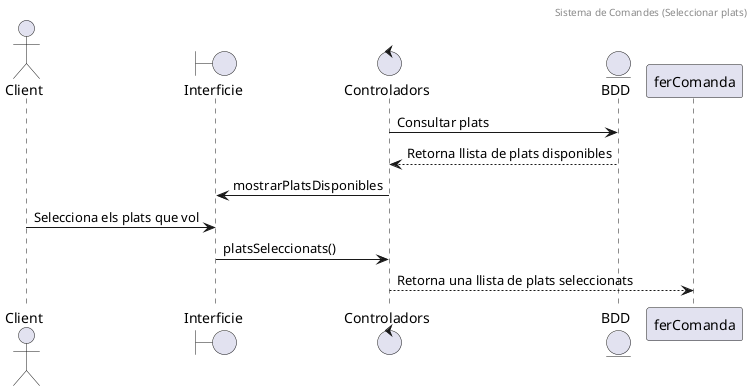@startuml
'https://plantuml.com/sequence-diagram
header "Sistema de Comandes (Seleccionar plats)"
actor Client AS C
boundary Interficie AS I
control "Controladors" AS Co
entity BDD AS B

Co -> B : Consultar plats
B --> Co : Retorna llista de plats disponibles
Co -> I : mostrarPlatsDisponibles
C -> I : Selecciona els plats que vol
I -> Co  : platsSeleccionats()
Co --> ferComanda : Retorna una llista de plats seleccionats

@enduml
